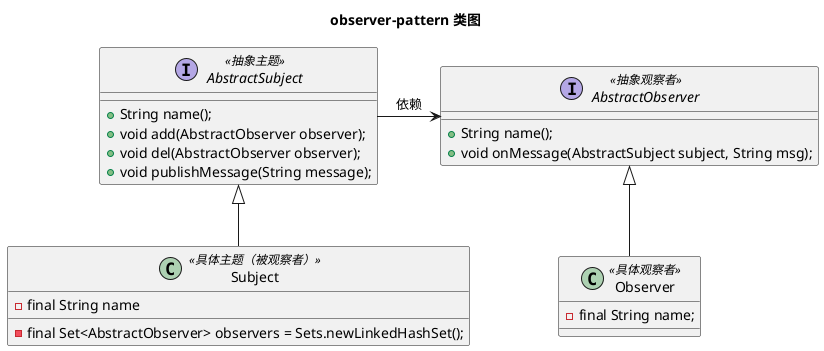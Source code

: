 @startuml

title observer-pattern 类图

interface AbstractSubject<<抽象主题>> {
    + String name();
    + void add(AbstractObserver observer);
    + void del(AbstractObserver observer);
    + void publishMessage(String message);
}

class Subject<<具体主题（被观察者）>>{
    - final Set<AbstractObserver> observers = Sets.newLinkedHashSet();
    - final String name
}

interface AbstractObserver<<抽象观察者>> {
    + String name();
    + void onMessage(AbstractSubject subject, String msg);
}

class Observer<<具体观察者>>{
    - final String name;
}

AbstractSubject <|-- Subject
AbstractObserver <|-- Observer
AbstractSubject -right--> AbstractObserver : 依赖

@enduml